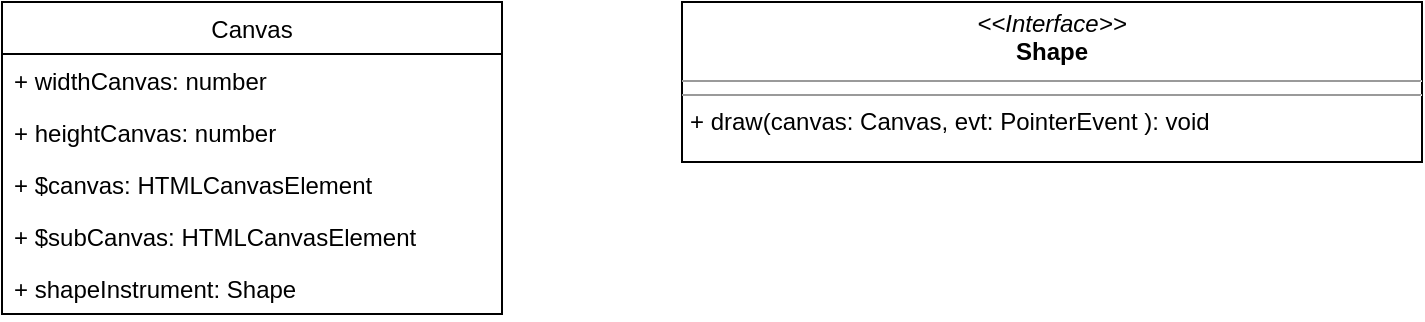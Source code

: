 <mxfile version="14.9.0" type="github" pages="2">
  <diagram id="C5RBs43oDa-KdzZeNtuy" name="Page-1">
    <mxGraphModel dx="782" dy="696" grid="1" gridSize="10" guides="1" tooltips="1" connect="1" arrows="1" fold="1" page="1" pageScale="1" pageWidth="1169" pageHeight="827" math="0" shadow="0">
      <root>
        <mxCell id="WIyWlLk6GJQsqaUBKTNV-0" />
        <mxCell id="WIyWlLk6GJQsqaUBKTNV-1" parent="WIyWlLk6GJQsqaUBKTNV-0" />
        <mxCell id="5NShUPz_J3u2J9EEHh_j-0" value="&lt;p style=&quot;margin: 0px ; margin-top: 4px ; text-align: center&quot;&gt;&lt;i&gt;&amp;lt;&amp;lt;Interface&amp;gt;&amp;gt;&lt;/i&gt;&lt;br&gt;&lt;b&gt;Shape&lt;/b&gt;&lt;/p&gt;&lt;hr size=&quot;1&quot;&gt;&lt;hr size=&quot;1&quot;&gt;&lt;p style=&quot;margin: 0px ; margin-left: 4px&quot;&gt;+ draw(canvas:&amp;nbsp;Canvas,&amp;nbsp;evt:&amp;nbsp;PointerEvent&amp;nbsp;):&amp;nbsp;void&lt;/p&gt;" style="verticalAlign=top;align=left;overflow=fill;fontSize=12;fontFamily=Helvetica;html=1;" parent="WIyWlLk6GJQsqaUBKTNV-1" vertex="1">
          <mxGeometry x="350" y="110" width="370" height="80" as="geometry" />
        </mxCell>
        <mxCell id="TB5qrfISMN7NIype_BGl-0" value="Canvas" style="swimlane;fontStyle=0;childLayout=stackLayout;horizontal=1;startSize=26;fillColor=none;horizontalStack=0;resizeParent=1;resizeParentMax=0;resizeLast=0;collapsible=1;marginBottom=0;" vertex="1" parent="WIyWlLk6GJQsqaUBKTNV-1">
          <mxGeometry x="10" y="110" width="250" height="156" as="geometry" />
        </mxCell>
        <mxCell id="TB5qrfISMN7NIype_BGl-1" value="+ widthCanvas: number" style="text;strokeColor=none;fillColor=none;align=left;verticalAlign=top;spacingLeft=4;spacingRight=4;overflow=hidden;rotatable=0;points=[[0,0.5],[1,0.5]];portConstraint=eastwest;" vertex="1" parent="TB5qrfISMN7NIype_BGl-0">
          <mxGeometry y="26" width="250" height="26" as="geometry" />
        </mxCell>
        <mxCell id="TB5qrfISMN7NIype_BGl-2" value="+ heightCanvas: number" style="text;strokeColor=none;fillColor=none;align=left;verticalAlign=top;spacingLeft=4;spacingRight=4;overflow=hidden;rotatable=0;points=[[0,0.5],[1,0.5]];portConstraint=eastwest;" vertex="1" parent="TB5qrfISMN7NIype_BGl-0">
          <mxGeometry y="52" width="250" height="26" as="geometry" />
        </mxCell>
        <mxCell id="TB5qrfISMN7NIype_BGl-3" value="+ $canvas: HTMLCanvasElement&#xa;&#xa;" style="text;strokeColor=none;fillColor=none;align=left;verticalAlign=top;spacingLeft=4;spacingRight=4;overflow=hidden;rotatable=0;points=[[0,0.5],[1,0.5]];portConstraint=eastwest;" vertex="1" parent="TB5qrfISMN7NIype_BGl-0">
          <mxGeometry y="78" width="250" height="26" as="geometry" />
        </mxCell>
        <mxCell id="TB5qrfISMN7NIype_BGl-4" value="+ $subCanvas: HTMLCanvasElement" style="text;strokeColor=none;fillColor=none;align=left;verticalAlign=top;spacingLeft=4;spacingRight=4;overflow=hidden;rotatable=0;points=[[0,0.5],[1,0.5]];portConstraint=eastwest;" vertex="1" parent="TB5qrfISMN7NIype_BGl-0">
          <mxGeometry y="104" width="250" height="26" as="geometry" />
        </mxCell>
        <mxCell id="TB5qrfISMN7NIype_BGl-5" value="+ shapeInstrument: Shape" style="text;strokeColor=none;fillColor=none;align=left;verticalAlign=top;spacingLeft=4;spacingRight=4;overflow=hidden;rotatable=0;points=[[0,0.5],[1,0.5]];portConstraint=eastwest;" vertex="1" parent="TB5qrfISMN7NIype_BGl-0">
          <mxGeometry y="130" width="250" height="26" as="geometry" />
        </mxCell>
      </root>
    </mxGraphModel>
  </diagram>
  <diagram id="SMAEl4mHrTppEhJCCc_D" name="Page-2">
    <mxGraphModel dx="920" dy="819" grid="1" gridSize="10" guides="1" tooltips="1" connect="1" arrows="1" fold="1" page="1" pageScale="1" pageWidth="1169" pageHeight="827" math="0" shadow="0">
      <root>
        <mxCell id="eO0uGjNbasOog7Gtz0k_-0" />
        <mxCell id="eO0uGjNbasOog7Gtz0k_-1" parent="eO0uGjNbasOog7Gtz0k_-0" />
        <mxCell id="eO0uGjNbasOog7Gtz0k_-3" value="save" style="rounded=0;whiteSpace=wrap;html=1;comic=0;" vertex="1" parent="eO0uGjNbasOog7Gtz0k_-1">
          <mxGeometry x="600" y="80" width="120" height="60" as="geometry" />
        </mxCell>
        <mxCell id="eO0uGjNbasOog7Gtz0k_-6" value="load fon-image" style="rounded=0;whiteSpace=wrap;html=1;comic=0;" vertex="1" parent="eO0uGjNbasOog7Gtz0k_-1">
          <mxGeometry x="600" y="150" width="120" height="60" as="geometry" />
        </mxCell>
        <mxCell id="eO0uGjNbasOog7Gtz0k_-7" value="толщина линии" style="rounded=0;whiteSpace=wrap;html=1;comic=0;" vertex="1" parent="eO0uGjNbasOog7Gtz0k_-1">
          <mxGeometry x="600" y="220" width="120" height="60" as="geometry" />
        </mxCell>
        <mxCell id="eO0uGjNbasOog7Gtz0k_-8" value="цвет линии" style="rounded=0;whiteSpace=wrap;html=1;comic=0;" vertex="1" parent="eO0uGjNbasOog7Gtz0k_-1">
          <mxGeometry x="600" y="290" width="120" height="60" as="geometry" />
        </mxCell>
        <mxCell id="eO0uGjNbasOog7Gtz0k_-9" value="Инструменты" style="rounded=0;whiteSpace=wrap;html=1;comic=0;" vertex="1" parent="eO0uGjNbasOog7Gtz0k_-1">
          <mxGeometry x="600" y="360" width="120" height="60" as="geometry" />
        </mxCell>
        <mxCell id="eO0uGjNbasOog7Gtz0k_-10" value="кисть" style="rounded=0;whiteSpace=wrap;html=1;comic=0;" vertex="1" parent="eO0uGjNbasOog7Gtz0k_-1">
          <mxGeometry x="600" y="440" width="60" height="30" as="geometry" />
        </mxCell>
        <mxCell id="eO0uGjNbasOog7Gtz0k_-11" value="ластик" style="rounded=0;whiteSpace=wrap;html=1;comic=0;" vertex="1" parent="eO0uGjNbasOog7Gtz0k_-1">
          <mxGeometry x="660" y="440" width="60" height="30" as="geometry" />
        </mxCell>
        <mxCell id="eO0uGjNbasOog7Gtz0k_-12" value="круг" style="rounded=0;whiteSpace=wrap;html=1;comic=0;" vertex="1" parent="eO0uGjNbasOog7Gtz0k_-1">
          <mxGeometry x="600" y="470" width="60" height="30" as="geometry" />
        </mxCell>
        <mxCell id="eO0uGjNbasOog7Gtz0k_-13" value="прямоуго" style="rounded=0;whiteSpace=wrap;html=1;comic=0;" vertex="1" parent="eO0uGjNbasOog7Gtz0k_-1">
          <mxGeometry x="660" y="470" width="60" height="30" as="geometry" />
        </mxCell>
        <mxCell id="eO0uGjNbasOog7Gtz0k_-14" value="кривая" style="rounded=0;whiteSpace=wrap;html=1;comic=0;" vertex="1" parent="eO0uGjNbasOog7Gtz0k_-1">
          <mxGeometry x="600" y="500" width="60" height="30" as="geometry" />
        </mxCell>
        <mxCell id="eO0uGjNbasOog7Gtz0k_-15" value="заливка" style="rounded=0;whiteSpace=wrap;html=1;comic=0;" vertex="1" parent="eO0uGjNbasOog7Gtz0k_-1">
          <mxGeometry x="660" y="500" width="60" height="30" as="geometry" />
        </mxCell>
        <mxCell id="eO0uGjNbasOog7Gtz0k_-18" value="приложение для рисования" style="rounded=0;whiteSpace=wrap;html=1;comic=0;" vertex="1" parent="eO0uGjNbasOog7Gtz0k_-1">
          <mxGeometry x="40" y="10" width="680" height="60" as="geometry" />
        </mxCell>
        <mxCell id="bxWVJNBGeqd2OR_dwQhC-0" value="прямая" style="rounded=0;whiteSpace=wrap;html=1;comic=0;" vertex="1" parent="eO0uGjNbasOog7Gtz0k_-1">
          <mxGeometry x="600" y="530" width="60" height="30" as="geometry" />
        </mxCell>
        <mxCell id="bxWVJNBGeqd2OR_dwQhC-2" value="очистить" style="rounded=0;whiteSpace=wrap;html=1;comic=0;" vertex="1" parent="eO0uGjNbasOog7Gtz0k_-1">
          <mxGeometry x="660" y="530" width="60" height="30" as="geometry" />
        </mxCell>
      </root>
    </mxGraphModel>
  </diagram>
</mxfile>
